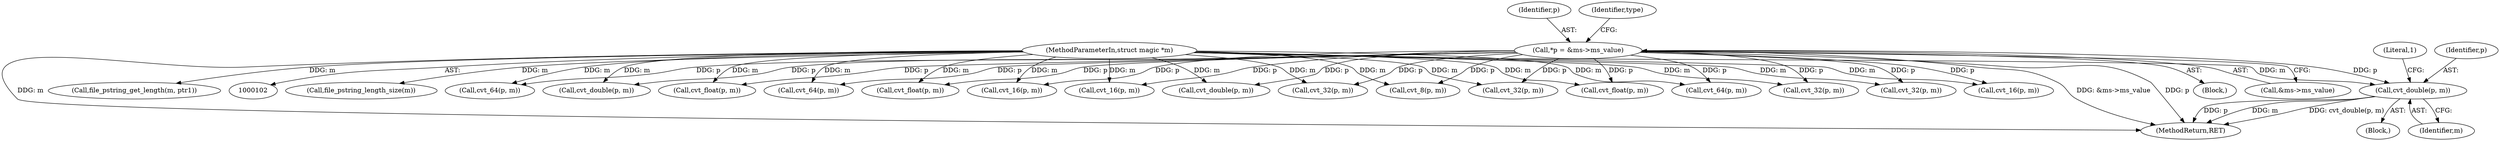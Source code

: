 digraph "0_file_27a14bc7ba285a0a5ebfdb55e54001aa11932b08@pointer" {
"1000712" [label="(Call,cvt_double(p, m))"];
"1000108" [label="(Call,*p = &ms->ms_value)"];
"1000104" [label="(MethodParameterIn,struct magic *m)"];
"1000391" [label="(Call,cvt_64(p, m))"];
"1000109" [label="(Identifier,p)"];
"1000193" [label="(Call,file_pstring_get_length(m, ptr1))"];
"1000248" [label="(Call,cvt_16(p, m))"];
"1000712" [label="(Call,cvt_double(p, m))"];
"1000176" [label="(Call,file_pstring_length_size(m))"];
"1000886" [label="(Call,cvt_double(p, m))"];
"1000706" [label="(Call,cvt_float(p, m))"];
"1000123" [label="(Block,)"];
"1000108" [label="(Call,*p = &ms->ms_value)"];
"1000659" [label="(Call,cvt_float(p, m))"];
"1000463" [label="(Call,cvt_32(p, m))"];
"1000612" [label="(Call,cvt_float(p, m))"];
"1000148" [label="(Call,cvt_64(p, m))"];
"1000416" [label="(Call,cvt_16(p, m))"];
"1000559" [label="(Call,cvt_64(p, m))"];
"1000131" [label="(Call,cvt_16(p, m))"];
"1000799" [label="(Call,cvt_double(p, m))"];
"1000125" [label="(Call,cvt_8(p, m))"];
"1000716" [label="(Literal,1)"];
"1000106" [label="(Block,)"];
"1000908" [label="(MethodReturn,RET)"];
"1000139" [label="(Call,cvt_32(p, m))"];
"1000110" [label="(Call,&ms->ms_value)"];
"1000117" [label="(Identifier,type)"];
"1000713" [label="(Identifier,p)"];
"1000104" [label="(MethodParameterIn,struct magic *m)"];
"1000606" [label="(Call,cvt_32(p, m))"];
"1000295" [label="(Call,cvt_32(p, m))"];
"1000714" [label="(Identifier,m)"];
"1000712" -> "1000123"  [label="AST: "];
"1000712" -> "1000714"  [label="CFG: "];
"1000713" -> "1000712"  [label="AST: "];
"1000714" -> "1000712"  [label="AST: "];
"1000716" -> "1000712"  [label="CFG: "];
"1000712" -> "1000908"  [label="DDG: m"];
"1000712" -> "1000908"  [label="DDG: cvt_double(p, m)"];
"1000712" -> "1000908"  [label="DDG: p"];
"1000108" -> "1000712"  [label="DDG: p"];
"1000104" -> "1000712"  [label="DDG: m"];
"1000108" -> "1000106"  [label="AST: "];
"1000108" -> "1000110"  [label="CFG: "];
"1000109" -> "1000108"  [label="AST: "];
"1000110" -> "1000108"  [label="AST: "];
"1000117" -> "1000108"  [label="CFG: "];
"1000108" -> "1000908"  [label="DDG: &ms->ms_value"];
"1000108" -> "1000908"  [label="DDG: p"];
"1000108" -> "1000125"  [label="DDG: p"];
"1000108" -> "1000131"  [label="DDG: p"];
"1000108" -> "1000139"  [label="DDG: p"];
"1000108" -> "1000148"  [label="DDG: p"];
"1000108" -> "1000248"  [label="DDG: p"];
"1000108" -> "1000295"  [label="DDG: p"];
"1000108" -> "1000391"  [label="DDG: p"];
"1000108" -> "1000416"  [label="DDG: p"];
"1000108" -> "1000463"  [label="DDG: p"];
"1000108" -> "1000559"  [label="DDG: p"];
"1000108" -> "1000606"  [label="DDG: p"];
"1000108" -> "1000612"  [label="DDG: p"];
"1000108" -> "1000659"  [label="DDG: p"];
"1000108" -> "1000706"  [label="DDG: p"];
"1000108" -> "1000799"  [label="DDG: p"];
"1000108" -> "1000886"  [label="DDG: p"];
"1000104" -> "1000102"  [label="AST: "];
"1000104" -> "1000908"  [label="DDG: m"];
"1000104" -> "1000125"  [label="DDG: m"];
"1000104" -> "1000131"  [label="DDG: m"];
"1000104" -> "1000139"  [label="DDG: m"];
"1000104" -> "1000148"  [label="DDG: m"];
"1000104" -> "1000176"  [label="DDG: m"];
"1000104" -> "1000193"  [label="DDG: m"];
"1000104" -> "1000248"  [label="DDG: m"];
"1000104" -> "1000295"  [label="DDG: m"];
"1000104" -> "1000391"  [label="DDG: m"];
"1000104" -> "1000416"  [label="DDG: m"];
"1000104" -> "1000463"  [label="DDG: m"];
"1000104" -> "1000559"  [label="DDG: m"];
"1000104" -> "1000606"  [label="DDG: m"];
"1000104" -> "1000612"  [label="DDG: m"];
"1000104" -> "1000659"  [label="DDG: m"];
"1000104" -> "1000706"  [label="DDG: m"];
"1000104" -> "1000799"  [label="DDG: m"];
"1000104" -> "1000886"  [label="DDG: m"];
}
